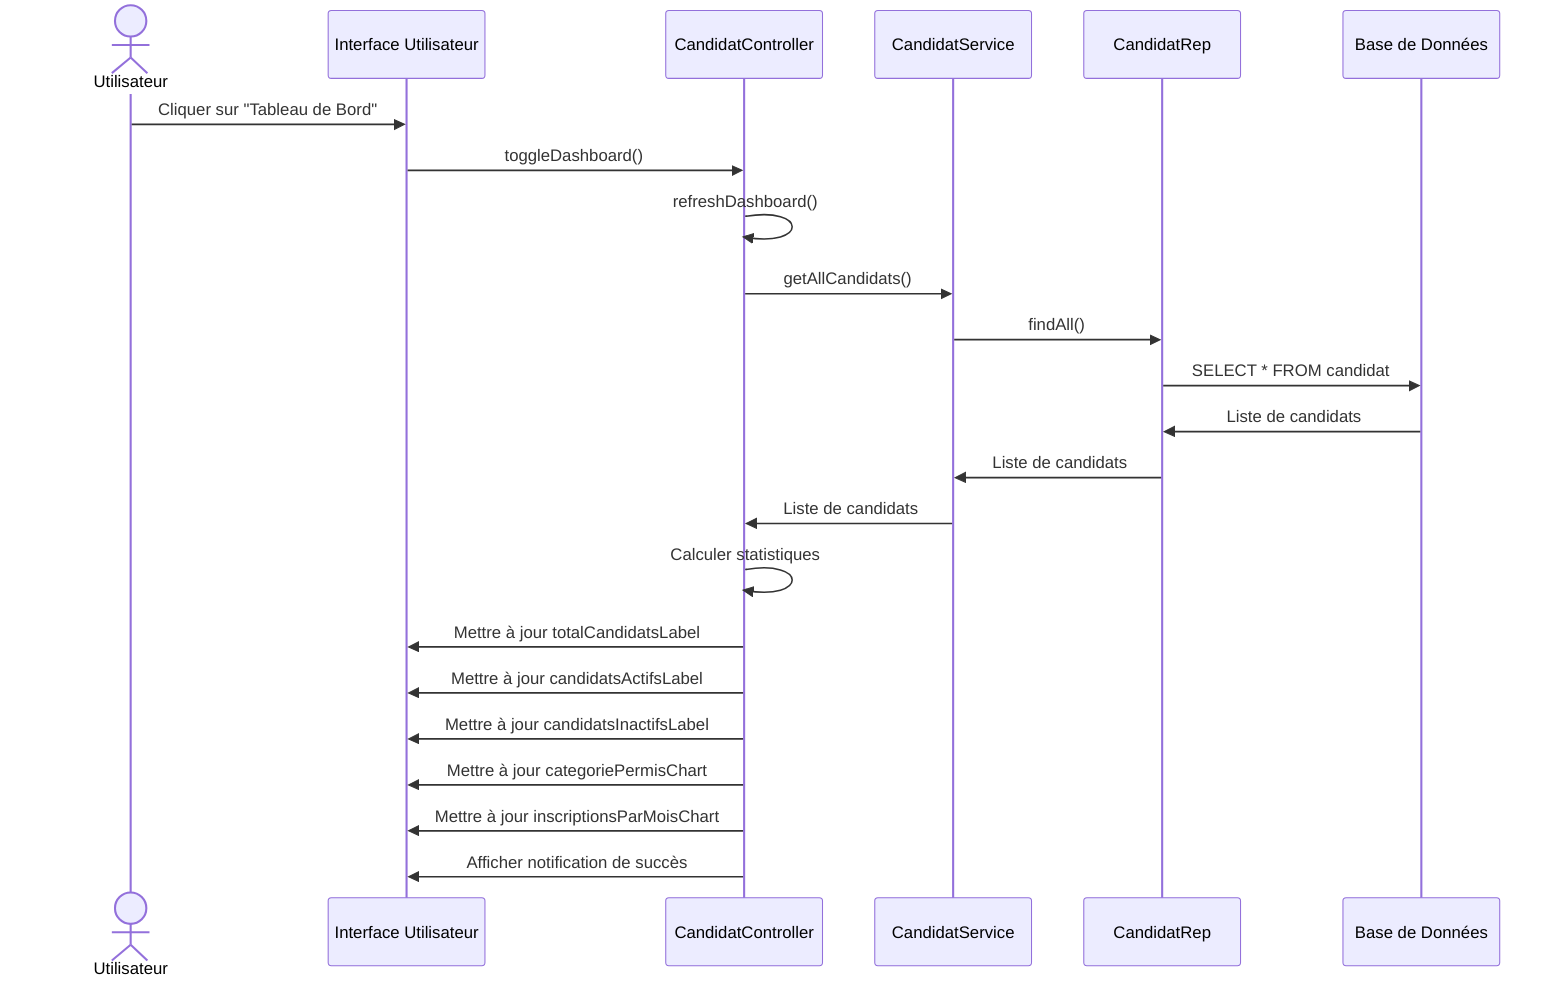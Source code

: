 sequenceDiagram
    actor Utilisateur
    participant IHM as Interface Utilisateur
    participant Ctrl as CandidatController
    participant Svc as CandidatService
    participant Rep as CandidatRep
    participant DB as Base de Données

    Utilisateur->>IHM: Cliquer sur "Tableau de Bord"
    IHM->>Ctrl: toggleDashboard()
    Ctrl->>Ctrl: refreshDashboard()
    Ctrl->>Svc: getAllCandidats()
    Svc->>Rep: findAll()
    Rep->>DB: SELECT * FROM candidat
    DB->>Rep: Liste de candidats
    Rep->>Svc: Liste de candidats
    Svc->>Ctrl: Liste de candidats
    Ctrl->>Ctrl: Calculer statistiques
    Ctrl->>IHM: Mettre à jour totalCandidatsLabel
    Ctrl->>IHM: Mettre à jour candidatsActifsLabel
    Ctrl->>IHM: Mettre à jour candidatsInactifsLabel
    Ctrl->>IHM: Mettre à jour categoriePermisChart
    Ctrl->>IHM: Mettre à jour inscriptionsParMoisChart
    Ctrl->>IHM: Afficher notification de succès